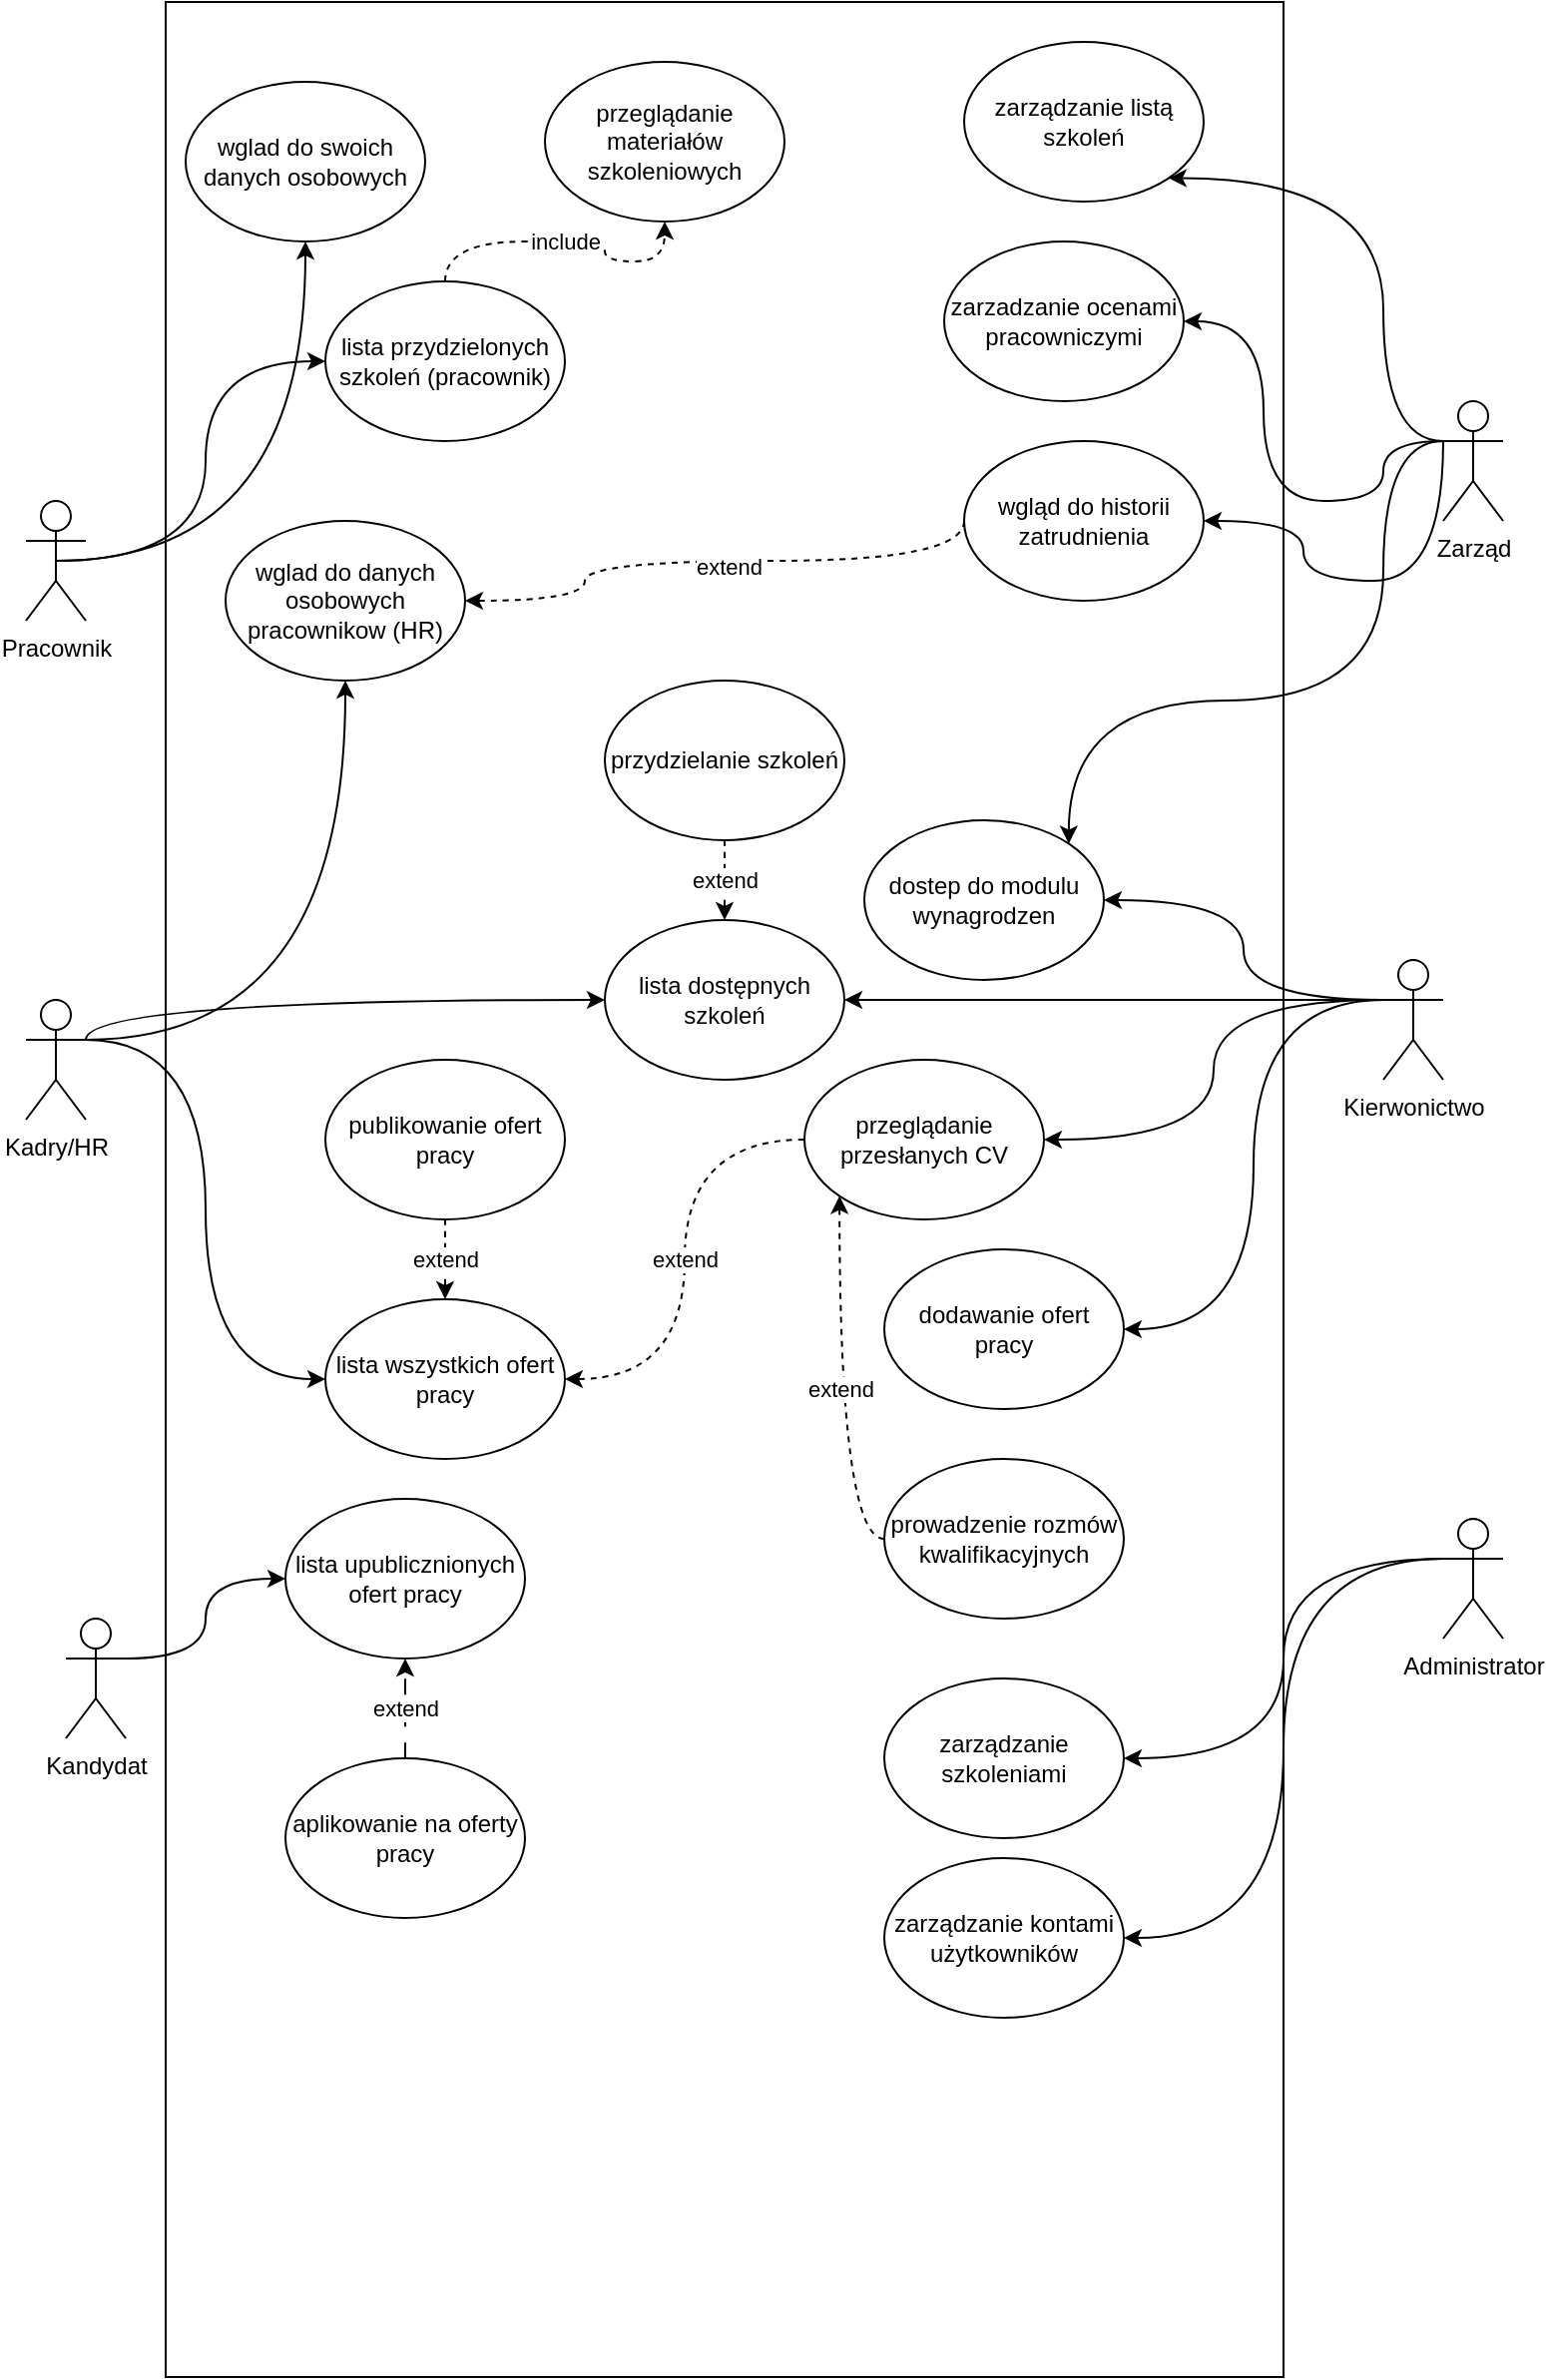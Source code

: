 <mxfile version="24.7.17">
  <diagram name="Strona-1" id="eD4vRMAWY_oo2woScIVk">
    <mxGraphModel dx="1687" dy="908" grid="1" gridSize="10" guides="1" tooltips="1" connect="1" arrows="1" fold="1" page="1" pageScale="1" pageWidth="1169" pageHeight="1654" math="0" shadow="0">
      <root>
        <mxCell id="0" />
        <mxCell id="1" parent="0" />
        <mxCell id="UC0F7FbSvSOUbJt7dbkD-12" style="edgeStyle=orthogonalEdgeStyle;curved=1;rounded=0;orthogonalLoop=1;jettySize=auto;html=1;exitX=0.5;exitY=0.5;exitDx=0;exitDy=0;exitPerimeter=0;" edge="1" parent="1" source="UC0F7FbSvSOUbJt7dbkD-1" target="UC0F7FbSvSOUbJt7dbkD-10">
          <mxGeometry relative="1" as="geometry" />
        </mxCell>
        <mxCell id="UC0F7FbSvSOUbJt7dbkD-14" style="edgeStyle=orthogonalEdgeStyle;curved=1;rounded=0;orthogonalLoop=1;jettySize=auto;html=1;exitX=0.5;exitY=0.5;exitDx=0;exitDy=0;exitPerimeter=0;entryX=0;entryY=0.5;entryDx=0;entryDy=0;" edge="1" parent="1" source="UC0F7FbSvSOUbJt7dbkD-1" target="UC0F7FbSvSOUbJt7dbkD-13">
          <mxGeometry relative="1" as="geometry" />
        </mxCell>
        <mxCell id="UC0F7FbSvSOUbJt7dbkD-1" value="Pracownik" style="shape=umlActor;verticalLabelPosition=bottom;verticalAlign=top;html=1;outlineConnect=0;" vertex="1" parent="1">
          <mxGeometry x="220" y="330" width="30" height="60" as="geometry" />
        </mxCell>
        <mxCell id="UC0F7FbSvSOUbJt7dbkD-2" value="" style="rounded=0;whiteSpace=wrap;html=1;fillColor=none;movable=1;resizable=1;rotatable=1;deletable=1;editable=1;locked=0;connectable=1;" vertex="1" parent="1">
          <mxGeometry x="290" y="80" width="560" height="1190" as="geometry" />
        </mxCell>
        <mxCell id="UC0F7FbSvSOUbJt7dbkD-17" style="edgeStyle=orthogonalEdgeStyle;curved=1;rounded=0;orthogonalLoop=1;jettySize=auto;html=1;exitX=1;exitY=0.333;exitDx=0;exitDy=0;exitPerimeter=0;" edge="1" parent="1" source="UC0F7FbSvSOUbJt7dbkD-3" target="UC0F7FbSvSOUbJt7dbkD-16">
          <mxGeometry relative="1" as="geometry" />
        </mxCell>
        <mxCell id="UC0F7FbSvSOUbJt7dbkD-45" style="edgeStyle=orthogonalEdgeStyle;curved=1;rounded=0;orthogonalLoop=1;jettySize=auto;html=1;exitX=1;exitY=0.333;exitDx=0;exitDy=0;exitPerimeter=0;entryX=0;entryY=0.5;entryDx=0;entryDy=0;" edge="1" parent="1" source="UC0F7FbSvSOUbJt7dbkD-3" target="UC0F7FbSvSOUbJt7dbkD-39">
          <mxGeometry relative="1" as="geometry" />
        </mxCell>
        <mxCell id="UC0F7FbSvSOUbJt7dbkD-65" style="edgeStyle=orthogonalEdgeStyle;curved=1;rounded=0;orthogonalLoop=1;jettySize=auto;html=1;exitX=1;exitY=0.333;exitDx=0;exitDy=0;exitPerimeter=0;entryX=0;entryY=0.5;entryDx=0;entryDy=0;" edge="1" parent="1" source="UC0F7FbSvSOUbJt7dbkD-3" target="UC0F7FbSvSOUbJt7dbkD-61">
          <mxGeometry relative="1" as="geometry">
            <Array as="points">
              <mxPoint x="250" y="580" />
            </Array>
          </mxGeometry>
        </mxCell>
        <mxCell id="UC0F7FbSvSOUbJt7dbkD-3" value="Kadry/HR" style="shape=umlActor;verticalLabelPosition=bottom;verticalAlign=top;html=1;outlineConnect=0;" vertex="1" parent="1">
          <mxGeometry x="220" y="580" width="30" height="60" as="geometry" />
        </mxCell>
        <mxCell id="UC0F7FbSvSOUbJt7dbkD-48" style="edgeStyle=orthogonalEdgeStyle;curved=1;rounded=0;orthogonalLoop=1;jettySize=auto;html=1;exitX=0;exitY=0.333;exitDx=0;exitDy=0;exitPerimeter=0;" edge="1" parent="1" source="UC0F7FbSvSOUbJt7dbkD-4" target="UC0F7FbSvSOUbJt7dbkD-31">
          <mxGeometry relative="1" as="geometry">
            <Array as="points">
              <mxPoint x="930" y="370" />
              <mxPoint x="860" y="370" />
              <mxPoint x="860" y="340" />
            </Array>
          </mxGeometry>
        </mxCell>
        <mxCell id="UC0F7FbSvSOUbJt7dbkD-49" style="edgeStyle=orthogonalEdgeStyle;curved=1;rounded=0;orthogonalLoop=1;jettySize=auto;html=1;exitX=0;exitY=0.333;exitDx=0;exitDy=0;exitPerimeter=0;entryX=1;entryY=0.5;entryDx=0;entryDy=0;" edge="1" parent="1" source="UC0F7FbSvSOUbJt7dbkD-4" target="UC0F7FbSvSOUbJt7dbkD-29">
          <mxGeometry relative="1" as="geometry">
            <Array as="points">
              <mxPoint x="900" y="330" />
              <mxPoint x="840" y="330" />
              <mxPoint x="840" y="240" />
            </Array>
          </mxGeometry>
        </mxCell>
        <mxCell id="UC0F7FbSvSOUbJt7dbkD-50" style="edgeStyle=orthogonalEdgeStyle;curved=1;rounded=0;orthogonalLoop=1;jettySize=auto;html=1;exitX=0;exitY=0.333;exitDx=0;exitDy=0;exitPerimeter=0;entryX=1;entryY=0;entryDx=0;entryDy=0;" edge="1" parent="1" source="UC0F7FbSvSOUbJt7dbkD-4" target="UC0F7FbSvSOUbJt7dbkD-28">
          <mxGeometry relative="1" as="geometry">
            <Array as="points">
              <mxPoint x="900" y="430" />
              <mxPoint x="742" y="430" />
            </Array>
          </mxGeometry>
        </mxCell>
        <mxCell id="UC0F7FbSvSOUbJt7dbkD-52" style="edgeStyle=orthogonalEdgeStyle;curved=1;rounded=0;orthogonalLoop=1;jettySize=auto;html=1;exitX=0;exitY=0.333;exitDx=0;exitDy=0;exitPerimeter=0;entryX=1;entryY=1;entryDx=0;entryDy=0;" edge="1" parent="1" source="UC0F7FbSvSOUbJt7dbkD-4" target="UC0F7FbSvSOUbJt7dbkD-51">
          <mxGeometry relative="1" as="geometry">
            <Array as="points">
              <mxPoint x="900" y="168" />
            </Array>
          </mxGeometry>
        </mxCell>
        <mxCell id="UC0F7FbSvSOUbJt7dbkD-4" value="Zarząd" style="shape=umlActor;verticalLabelPosition=bottom;verticalAlign=top;html=1;outlineConnect=0;" vertex="1" parent="1">
          <mxGeometry x="930" y="280" width="30" height="60" as="geometry" />
        </mxCell>
        <mxCell id="UC0F7FbSvSOUbJt7dbkD-22" style="edgeStyle=orthogonalEdgeStyle;curved=1;rounded=0;orthogonalLoop=1;jettySize=auto;html=1;exitX=0;exitY=0.333;exitDx=0;exitDy=0;exitPerimeter=0;entryX=1;entryY=0.5;entryDx=0;entryDy=0;" edge="1" parent="1" source="UC0F7FbSvSOUbJt7dbkD-5" target="UC0F7FbSvSOUbJt7dbkD-21">
          <mxGeometry relative="1" as="geometry" />
        </mxCell>
        <mxCell id="UC0F7FbSvSOUbJt7dbkD-32" style="edgeStyle=orthogonalEdgeStyle;curved=1;rounded=0;orthogonalLoop=1;jettySize=auto;html=1;exitX=0;exitY=0.333;exitDx=0;exitDy=0;exitPerimeter=0;" edge="1" parent="1" source="UC0F7FbSvSOUbJt7dbkD-5" target="UC0F7FbSvSOUbJt7dbkD-28">
          <mxGeometry relative="1" as="geometry" />
        </mxCell>
        <mxCell id="UC0F7FbSvSOUbJt7dbkD-43" style="edgeStyle=orthogonalEdgeStyle;curved=1;rounded=0;orthogonalLoop=1;jettySize=auto;html=1;exitX=0;exitY=0.333;exitDx=0;exitDy=0;exitPerimeter=0;" edge="1" parent="1" source="UC0F7FbSvSOUbJt7dbkD-5" target="UC0F7FbSvSOUbJt7dbkD-23">
          <mxGeometry relative="1" as="geometry" />
        </mxCell>
        <mxCell id="UC0F7FbSvSOUbJt7dbkD-63" style="edgeStyle=orthogonalEdgeStyle;curved=1;rounded=0;orthogonalLoop=1;jettySize=auto;html=1;exitX=0;exitY=0.333;exitDx=0;exitDy=0;exitPerimeter=0;" edge="1" parent="1" source="UC0F7FbSvSOUbJt7dbkD-5" target="UC0F7FbSvSOUbJt7dbkD-61">
          <mxGeometry relative="1" as="geometry" />
        </mxCell>
        <mxCell id="UC0F7FbSvSOUbJt7dbkD-5" value="Kierwonictwo" style="shape=umlActor;verticalLabelPosition=bottom;verticalAlign=top;html=1;outlineConnect=0;" vertex="1" parent="1">
          <mxGeometry x="900" y="560" width="30" height="60" as="geometry" />
        </mxCell>
        <mxCell id="UC0F7FbSvSOUbJt7dbkD-19" style="edgeStyle=orthogonalEdgeStyle;curved=1;rounded=0;orthogonalLoop=1;jettySize=auto;html=1;exitX=1;exitY=0.333;exitDx=0;exitDy=0;exitPerimeter=0;entryX=0;entryY=0.5;entryDx=0;entryDy=0;" edge="1" parent="1" source="UC0F7FbSvSOUbJt7dbkD-6" target="UC0F7FbSvSOUbJt7dbkD-18">
          <mxGeometry relative="1" as="geometry" />
        </mxCell>
        <mxCell id="UC0F7FbSvSOUbJt7dbkD-6" value="Kandydat" style="shape=umlActor;verticalLabelPosition=bottom;verticalAlign=top;html=1;outlineConnect=0;" vertex="1" parent="1">
          <mxGeometry x="240" y="890" width="30" height="60" as="geometry" />
        </mxCell>
        <mxCell id="UC0F7FbSvSOUbJt7dbkD-10" value="wglad do swoich danych osobowych" style="ellipse;whiteSpace=wrap;html=1;" vertex="1" parent="1">
          <mxGeometry x="300" y="120" width="120" height="80" as="geometry" />
        </mxCell>
        <mxCell id="UC0F7FbSvSOUbJt7dbkD-68" value="include" style="edgeStyle=orthogonalEdgeStyle;curved=1;rounded=0;orthogonalLoop=1;jettySize=auto;html=1;exitX=0.5;exitY=0;exitDx=0;exitDy=0;entryX=0.5;entryY=1;entryDx=0;entryDy=0;dashed=1;" edge="1" parent="1" source="UC0F7FbSvSOUbJt7dbkD-13" target="UC0F7FbSvSOUbJt7dbkD-67">
          <mxGeometry relative="1" as="geometry" />
        </mxCell>
        <mxCell id="UC0F7FbSvSOUbJt7dbkD-13" value="lista przydzielonych szkoleń (pracownik)" style="ellipse;whiteSpace=wrap;html=1;" vertex="1" parent="1">
          <mxGeometry x="370" y="220" width="120" height="80" as="geometry" />
        </mxCell>
        <mxCell id="UC0F7FbSvSOUbJt7dbkD-16" value="wglad do danych osobowych pracownikow (HR)" style="ellipse;whiteSpace=wrap;html=1;" vertex="1" parent="1">
          <mxGeometry x="320" y="340" width="120" height="80" as="geometry" />
        </mxCell>
        <mxCell id="UC0F7FbSvSOUbJt7dbkD-18" value="lista upublicznionych ofert pracy" style="ellipse;whiteSpace=wrap;html=1;" vertex="1" parent="1">
          <mxGeometry x="350" y="830" width="120" height="80" as="geometry" />
        </mxCell>
        <mxCell id="UC0F7FbSvSOUbJt7dbkD-21" value="dodawanie ofert pracy" style="ellipse;whiteSpace=wrap;html=1;" vertex="1" parent="1">
          <mxGeometry x="650" y="705" width="120" height="80" as="geometry" />
        </mxCell>
        <mxCell id="UC0F7FbSvSOUbJt7dbkD-41" value="extend" style="edgeStyle=orthogonalEdgeStyle;curved=1;rounded=0;orthogonalLoop=1;jettySize=auto;html=1;exitX=0;exitY=0.5;exitDx=0;exitDy=0;entryX=1;entryY=0.5;entryDx=0;entryDy=0;dashed=1;" edge="1" parent="1" source="UC0F7FbSvSOUbJt7dbkD-23" target="UC0F7FbSvSOUbJt7dbkD-39">
          <mxGeometry relative="1" as="geometry" />
        </mxCell>
        <mxCell id="UC0F7FbSvSOUbJt7dbkD-23" value="przeglądanie przesłanych CV" style="ellipse;whiteSpace=wrap;html=1;" vertex="1" parent="1">
          <mxGeometry x="610" y="610" width="120" height="80" as="geometry" />
        </mxCell>
        <mxCell id="UC0F7FbSvSOUbJt7dbkD-27" value="extend" style="edgeStyle=orthogonalEdgeStyle;curved=1;rounded=0;orthogonalLoop=1;jettySize=auto;html=1;exitX=0.5;exitY=0;exitDx=0;exitDy=0;dashed=1;dashPattern=8 8;" edge="1" parent="1" source="UC0F7FbSvSOUbJt7dbkD-25" target="UC0F7FbSvSOUbJt7dbkD-18">
          <mxGeometry relative="1" as="geometry" />
        </mxCell>
        <mxCell id="UC0F7FbSvSOUbJt7dbkD-25" value="aplikowanie na oferty pracy" style="ellipse;whiteSpace=wrap;html=1;" vertex="1" parent="1">
          <mxGeometry x="350" y="960" width="120" height="80" as="geometry" />
        </mxCell>
        <mxCell id="UC0F7FbSvSOUbJt7dbkD-28" value="dostep do modulu wynagrodzen" style="ellipse;whiteSpace=wrap;html=1;" vertex="1" parent="1">
          <mxGeometry x="640" y="490" width="120" height="80" as="geometry" />
        </mxCell>
        <mxCell id="UC0F7FbSvSOUbJt7dbkD-29" value="zarzadzanie ocenami pracowniczymi" style="ellipse;whiteSpace=wrap;html=1;" vertex="1" parent="1">
          <mxGeometry x="680" y="200" width="120" height="80" as="geometry" />
        </mxCell>
        <mxCell id="UC0F7FbSvSOUbJt7dbkD-59" style="edgeStyle=orthogonalEdgeStyle;curved=1;rounded=0;orthogonalLoop=1;jettySize=auto;html=1;exitX=0;exitY=0.5;exitDx=0;exitDy=0;entryX=1;entryY=0.5;entryDx=0;entryDy=0;dashed=1;" edge="1" parent="1" source="UC0F7FbSvSOUbJt7dbkD-31" target="UC0F7FbSvSOUbJt7dbkD-16">
          <mxGeometry relative="1" as="geometry">
            <Array as="points">
              <mxPoint x="690" y="360" />
              <mxPoint x="500" y="360" />
              <mxPoint x="500" y="380" />
            </Array>
          </mxGeometry>
        </mxCell>
        <mxCell id="UC0F7FbSvSOUbJt7dbkD-60" value="extend" style="edgeLabel;html=1;align=center;verticalAlign=middle;resizable=0;points=[];" vertex="1" connectable="0" parent="UC0F7FbSvSOUbJt7dbkD-59">
          <mxGeometry x="-0.048" y="3" relative="1" as="geometry">
            <mxPoint as="offset" />
          </mxGeometry>
        </mxCell>
        <mxCell id="UC0F7FbSvSOUbJt7dbkD-31" value="wgląd do historii zatrudnienia" style="ellipse;whiteSpace=wrap;html=1;" vertex="1" parent="1">
          <mxGeometry x="690" y="300" width="120" height="80" as="geometry" />
        </mxCell>
        <mxCell id="UC0F7FbSvSOUbJt7dbkD-34" value="prowadzenie rozmów kwalifikacyjnych" style="ellipse;whiteSpace=wrap;html=1;" vertex="1" parent="1">
          <mxGeometry x="650" y="810" width="120" height="80" as="geometry" />
        </mxCell>
        <mxCell id="UC0F7FbSvSOUbJt7dbkD-44" value="extend" style="edgeStyle=orthogonalEdgeStyle;curved=1;rounded=0;orthogonalLoop=1;jettySize=auto;html=1;exitX=0.5;exitY=1;exitDx=0;exitDy=0;entryX=0.5;entryY=0;entryDx=0;entryDy=0;dashed=1;" edge="1" parent="1" source="UC0F7FbSvSOUbJt7dbkD-37" target="UC0F7FbSvSOUbJt7dbkD-39">
          <mxGeometry relative="1" as="geometry" />
        </mxCell>
        <mxCell id="UC0F7FbSvSOUbJt7dbkD-37" value="publikowanie ofert pracy" style="ellipse;whiteSpace=wrap;html=1;" vertex="1" parent="1">
          <mxGeometry x="370" y="610" width="120" height="80" as="geometry" />
        </mxCell>
        <mxCell id="UC0F7FbSvSOUbJt7dbkD-39" value="lista wszystkich ofert pracy" style="ellipse;whiteSpace=wrap;html=1;" vertex="1" parent="1">
          <mxGeometry x="370" y="730" width="120" height="80" as="geometry" />
        </mxCell>
        <mxCell id="UC0F7FbSvSOUbJt7dbkD-46" value="extend" style="edgeStyle=orthogonalEdgeStyle;curved=1;rounded=0;orthogonalLoop=1;jettySize=auto;html=1;exitX=0;exitY=0.5;exitDx=0;exitDy=0;entryX=0;entryY=1;entryDx=0;entryDy=0;dashed=1;" edge="1" parent="1" source="UC0F7FbSvSOUbJt7dbkD-34" target="UC0F7FbSvSOUbJt7dbkD-23">
          <mxGeometry relative="1" as="geometry" />
        </mxCell>
        <mxCell id="UC0F7FbSvSOUbJt7dbkD-51" value="zarządzanie listą szkoleń" style="ellipse;whiteSpace=wrap;html=1;" vertex="1" parent="1">
          <mxGeometry x="690" y="100" width="120" height="80" as="geometry" />
        </mxCell>
        <mxCell id="UC0F7FbSvSOUbJt7dbkD-62" value="extend" style="edgeStyle=orthogonalEdgeStyle;curved=1;rounded=0;orthogonalLoop=1;jettySize=auto;html=1;exitX=0.5;exitY=1;exitDx=0;exitDy=0;dashed=1;" edge="1" parent="1" source="UC0F7FbSvSOUbJt7dbkD-54" target="UC0F7FbSvSOUbJt7dbkD-61">
          <mxGeometry relative="1" as="geometry" />
        </mxCell>
        <mxCell id="UC0F7FbSvSOUbJt7dbkD-54" value="przydzielanie szkoleń" style="ellipse;whiteSpace=wrap;html=1;" vertex="1" parent="1">
          <mxGeometry x="510" y="420" width="120" height="80" as="geometry" />
        </mxCell>
        <mxCell id="UC0F7FbSvSOUbJt7dbkD-61" value="lista dostępnych szkoleń" style="ellipse;whiteSpace=wrap;html=1;" vertex="1" parent="1">
          <mxGeometry x="510" y="540" width="120" height="80" as="geometry" />
        </mxCell>
        <mxCell id="UC0F7FbSvSOUbJt7dbkD-67" value="przeglądanie materiałów szkoleniowych" style="ellipse;whiteSpace=wrap;html=1;" vertex="1" parent="1">
          <mxGeometry x="480" y="110" width="120" height="80" as="geometry" />
        </mxCell>
        <mxCell id="UC0F7FbSvSOUbJt7dbkD-72" style="edgeStyle=orthogonalEdgeStyle;curved=1;rounded=0;orthogonalLoop=1;jettySize=auto;html=1;exitX=0;exitY=0.333;exitDx=0;exitDy=0;exitPerimeter=0;entryX=1;entryY=0.5;entryDx=0;entryDy=0;" edge="1" parent="1" source="UC0F7FbSvSOUbJt7dbkD-69" target="UC0F7FbSvSOUbJt7dbkD-71">
          <mxGeometry relative="1" as="geometry" />
        </mxCell>
        <mxCell id="UC0F7FbSvSOUbJt7dbkD-74" style="edgeStyle=orthogonalEdgeStyle;curved=1;rounded=0;orthogonalLoop=1;jettySize=auto;html=1;exitX=0;exitY=0.333;exitDx=0;exitDy=0;exitPerimeter=0;entryX=1;entryY=0.5;entryDx=0;entryDy=0;" edge="1" parent="1" source="UC0F7FbSvSOUbJt7dbkD-69" target="UC0F7FbSvSOUbJt7dbkD-73">
          <mxGeometry relative="1" as="geometry" />
        </mxCell>
        <mxCell id="UC0F7FbSvSOUbJt7dbkD-69" value="Administrator" style="shape=umlActor;verticalLabelPosition=bottom;verticalAlign=top;html=1;outlineConnect=0;" vertex="1" parent="1">
          <mxGeometry x="930" y="840" width="30" height="60" as="geometry" />
        </mxCell>
        <mxCell id="UC0F7FbSvSOUbJt7dbkD-71" value="zarządzanie szkoleniami" style="ellipse;whiteSpace=wrap;html=1;" vertex="1" parent="1">
          <mxGeometry x="650" y="920" width="120" height="80" as="geometry" />
        </mxCell>
        <mxCell id="UC0F7FbSvSOUbJt7dbkD-73" value="zarządzanie kontami użytkowników" style="ellipse;whiteSpace=wrap;html=1;" vertex="1" parent="1">
          <mxGeometry x="650" y="1010" width="120" height="80" as="geometry" />
        </mxCell>
      </root>
    </mxGraphModel>
  </diagram>
</mxfile>
